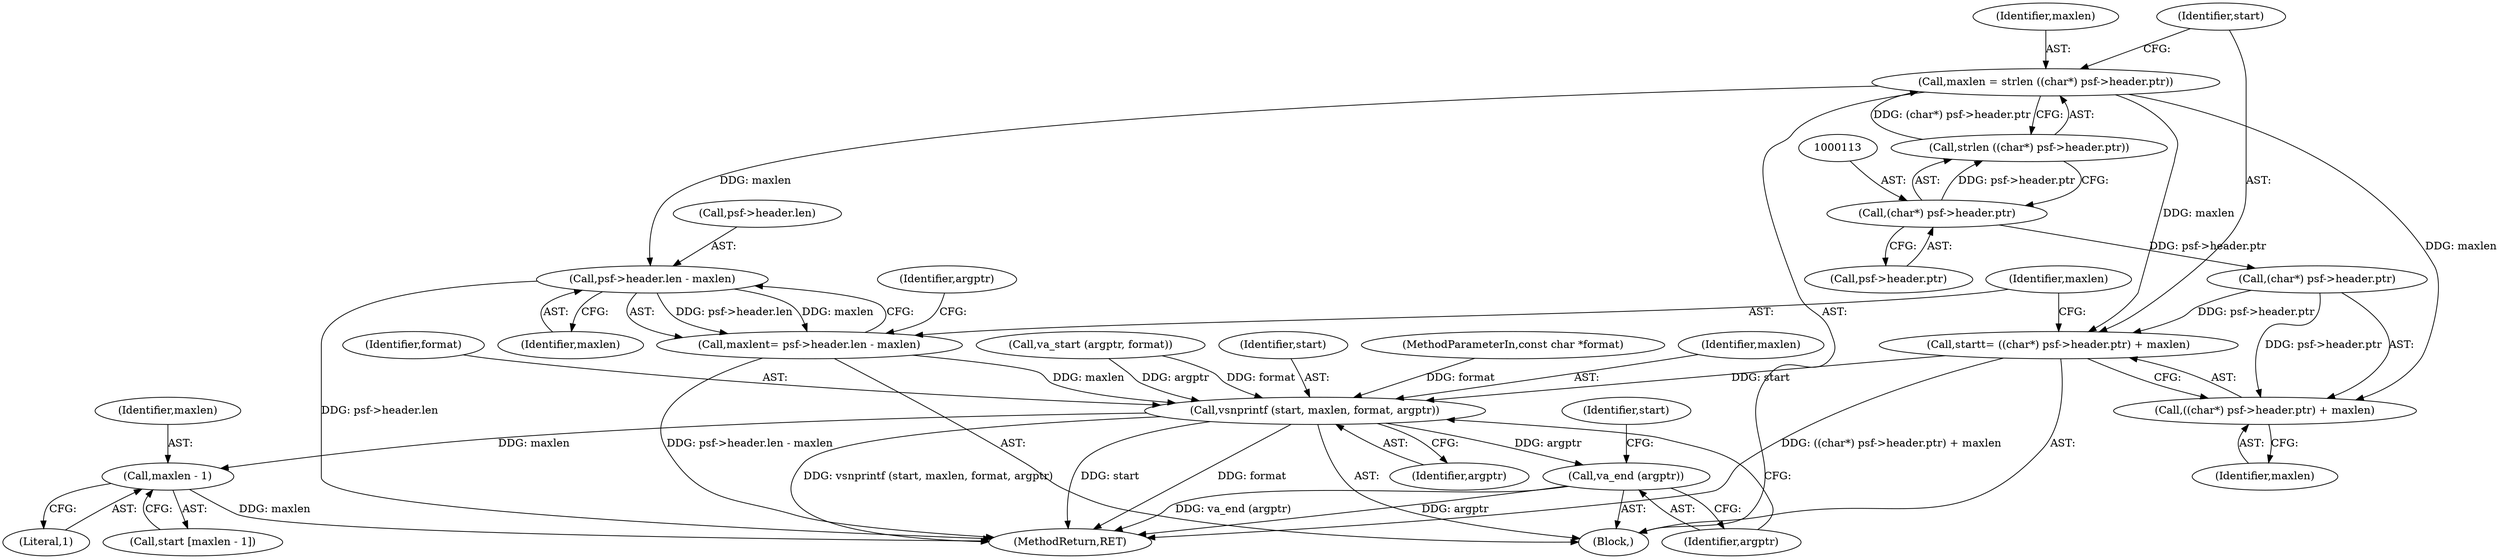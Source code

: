 digraph "0_libsndfile_708e996c87c5fae77b104ccfeb8f6db784c32074_15@API" {
"1000109" [label="(Call,maxlen = strlen ((char*) psf->header.ptr))"];
"1000111" [label="(Call,strlen ((char*) psf->header.ptr))"];
"1000112" [label="(Call,(char*) psf->header.ptr)"];
"1000119" [label="(Call,start\t= ((char*) psf->header.ptr) + maxlen)"];
"1000142" [label="(Call,vsnprintf (start, maxlen, format, argptr))"];
"1000147" [label="(Call,va_end (argptr))"];
"1000152" [label="(Call,maxlen - 1)"];
"1000121" [label="(Call,((char*) psf->header.ptr) + maxlen)"];
"1000132" [label="(Call,psf->header.len - maxlen)"];
"1000130" [label="(Call,maxlen\t= psf->header.len - maxlen)"];
"1000142" [label="(Call,vsnprintf (start, maxlen, format, argptr))"];
"1000130" [label="(Call,maxlen\t= psf->header.len - maxlen)"];
"1000139" [label="(Call,va_start (argptr, format))"];
"1000129" [label="(Identifier,maxlen)"];
"1000111" [label="(Call,strlen ((char*) psf->header.ptr))"];
"1000119" [label="(Call,start\t= ((char*) psf->header.ptr) + maxlen)"];
"1000114" [label="(Call,psf->header.ptr)"];
"1000105" [label="(Block,)"];
"1000120" [label="(Identifier,start)"];
"1000132" [label="(Call,psf->header.len - maxlen)"];
"1000143" [label="(Identifier,start)"];
"1000171" [label="(MethodReturn,RET)"];
"1000122" [label="(Call,(char*) psf->header.ptr)"];
"1000140" [label="(Identifier,argptr)"];
"1000104" [label="(MethodParameterIn,const char *format)"];
"1000144" [label="(Identifier,maxlen)"];
"1000153" [label="(Identifier,maxlen)"];
"1000147" [label="(Call,va_end (argptr))"];
"1000110" [label="(Identifier,maxlen)"];
"1000150" [label="(Call,start [maxlen - 1])"];
"1000133" [label="(Call,psf->header.len)"];
"1000109" [label="(Call,maxlen = strlen ((char*) psf->header.ptr))"];
"1000152" [label="(Call,maxlen - 1)"];
"1000138" [label="(Identifier,maxlen)"];
"1000112" [label="(Call,(char*) psf->header.ptr)"];
"1000131" [label="(Identifier,maxlen)"];
"1000121" [label="(Call,((char*) psf->header.ptr) + maxlen)"];
"1000146" [label="(Identifier,argptr)"];
"1000148" [label="(Identifier,argptr)"];
"1000154" [label="(Literal,1)"];
"1000145" [label="(Identifier,format)"];
"1000151" [label="(Identifier,start)"];
"1000109" -> "1000105"  [label="AST: "];
"1000109" -> "1000111"  [label="CFG: "];
"1000110" -> "1000109"  [label="AST: "];
"1000111" -> "1000109"  [label="AST: "];
"1000120" -> "1000109"  [label="CFG: "];
"1000111" -> "1000109"  [label="DDG: (char*) psf->header.ptr"];
"1000109" -> "1000119"  [label="DDG: maxlen"];
"1000109" -> "1000121"  [label="DDG: maxlen"];
"1000109" -> "1000132"  [label="DDG: maxlen"];
"1000111" -> "1000112"  [label="CFG: "];
"1000112" -> "1000111"  [label="AST: "];
"1000112" -> "1000111"  [label="DDG: psf->header.ptr"];
"1000112" -> "1000114"  [label="CFG: "];
"1000113" -> "1000112"  [label="AST: "];
"1000114" -> "1000112"  [label="AST: "];
"1000112" -> "1000122"  [label="DDG: psf->header.ptr"];
"1000119" -> "1000105"  [label="AST: "];
"1000119" -> "1000121"  [label="CFG: "];
"1000120" -> "1000119"  [label="AST: "];
"1000121" -> "1000119"  [label="AST: "];
"1000131" -> "1000119"  [label="CFG: "];
"1000119" -> "1000171"  [label="DDG: ((char*) psf->header.ptr) + maxlen"];
"1000122" -> "1000119"  [label="DDG: psf->header.ptr"];
"1000119" -> "1000142"  [label="DDG: start"];
"1000142" -> "1000105"  [label="AST: "];
"1000142" -> "1000146"  [label="CFG: "];
"1000143" -> "1000142"  [label="AST: "];
"1000144" -> "1000142"  [label="AST: "];
"1000145" -> "1000142"  [label="AST: "];
"1000146" -> "1000142"  [label="AST: "];
"1000148" -> "1000142"  [label="CFG: "];
"1000142" -> "1000171"  [label="DDG: vsnprintf (start, maxlen, format, argptr)"];
"1000142" -> "1000171"  [label="DDG: start"];
"1000142" -> "1000171"  [label="DDG: format"];
"1000130" -> "1000142"  [label="DDG: maxlen"];
"1000139" -> "1000142"  [label="DDG: format"];
"1000139" -> "1000142"  [label="DDG: argptr"];
"1000104" -> "1000142"  [label="DDG: format"];
"1000142" -> "1000147"  [label="DDG: argptr"];
"1000142" -> "1000152"  [label="DDG: maxlen"];
"1000147" -> "1000105"  [label="AST: "];
"1000147" -> "1000148"  [label="CFG: "];
"1000148" -> "1000147"  [label="AST: "];
"1000151" -> "1000147"  [label="CFG: "];
"1000147" -> "1000171"  [label="DDG: va_end (argptr)"];
"1000147" -> "1000171"  [label="DDG: argptr"];
"1000152" -> "1000150"  [label="AST: "];
"1000152" -> "1000154"  [label="CFG: "];
"1000153" -> "1000152"  [label="AST: "];
"1000154" -> "1000152"  [label="AST: "];
"1000150" -> "1000152"  [label="CFG: "];
"1000152" -> "1000171"  [label="DDG: maxlen"];
"1000121" -> "1000129"  [label="CFG: "];
"1000122" -> "1000121"  [label="AST: "];
"1000129" -> "1000121"  [label="AST: "];
"1000122" -> "1000121"  [label="DDG: psf->header.ptr"];
"1000132" -> "1000130"  [label="AST: "];
"1000132" -> "1000138"  [label="CFG: "];
"1000133" -> "1000132"  [label="AST: "];
"1000138" -> "1000132"  [label="AST: "];
"1000130" -> "1000132"  [label="CFG: "];
"1000132" -> "1000171"  [label="DDG: psf->header.len"];
"1000132" -> "1000130"  [label="DDG: psf->header.len"];
"1000132" -> "1000130"  [label="DDG: maxlen"];
"1000130" -> "1000105"  [label="AST: "];
"1000131" -> "1000130"  [label="AST: "];
"1000140" -> "1000130"  [label="CFG: "];
"1000130" -> "1000171"  [label="DDG: psf->header.len - maxlen"];
}
